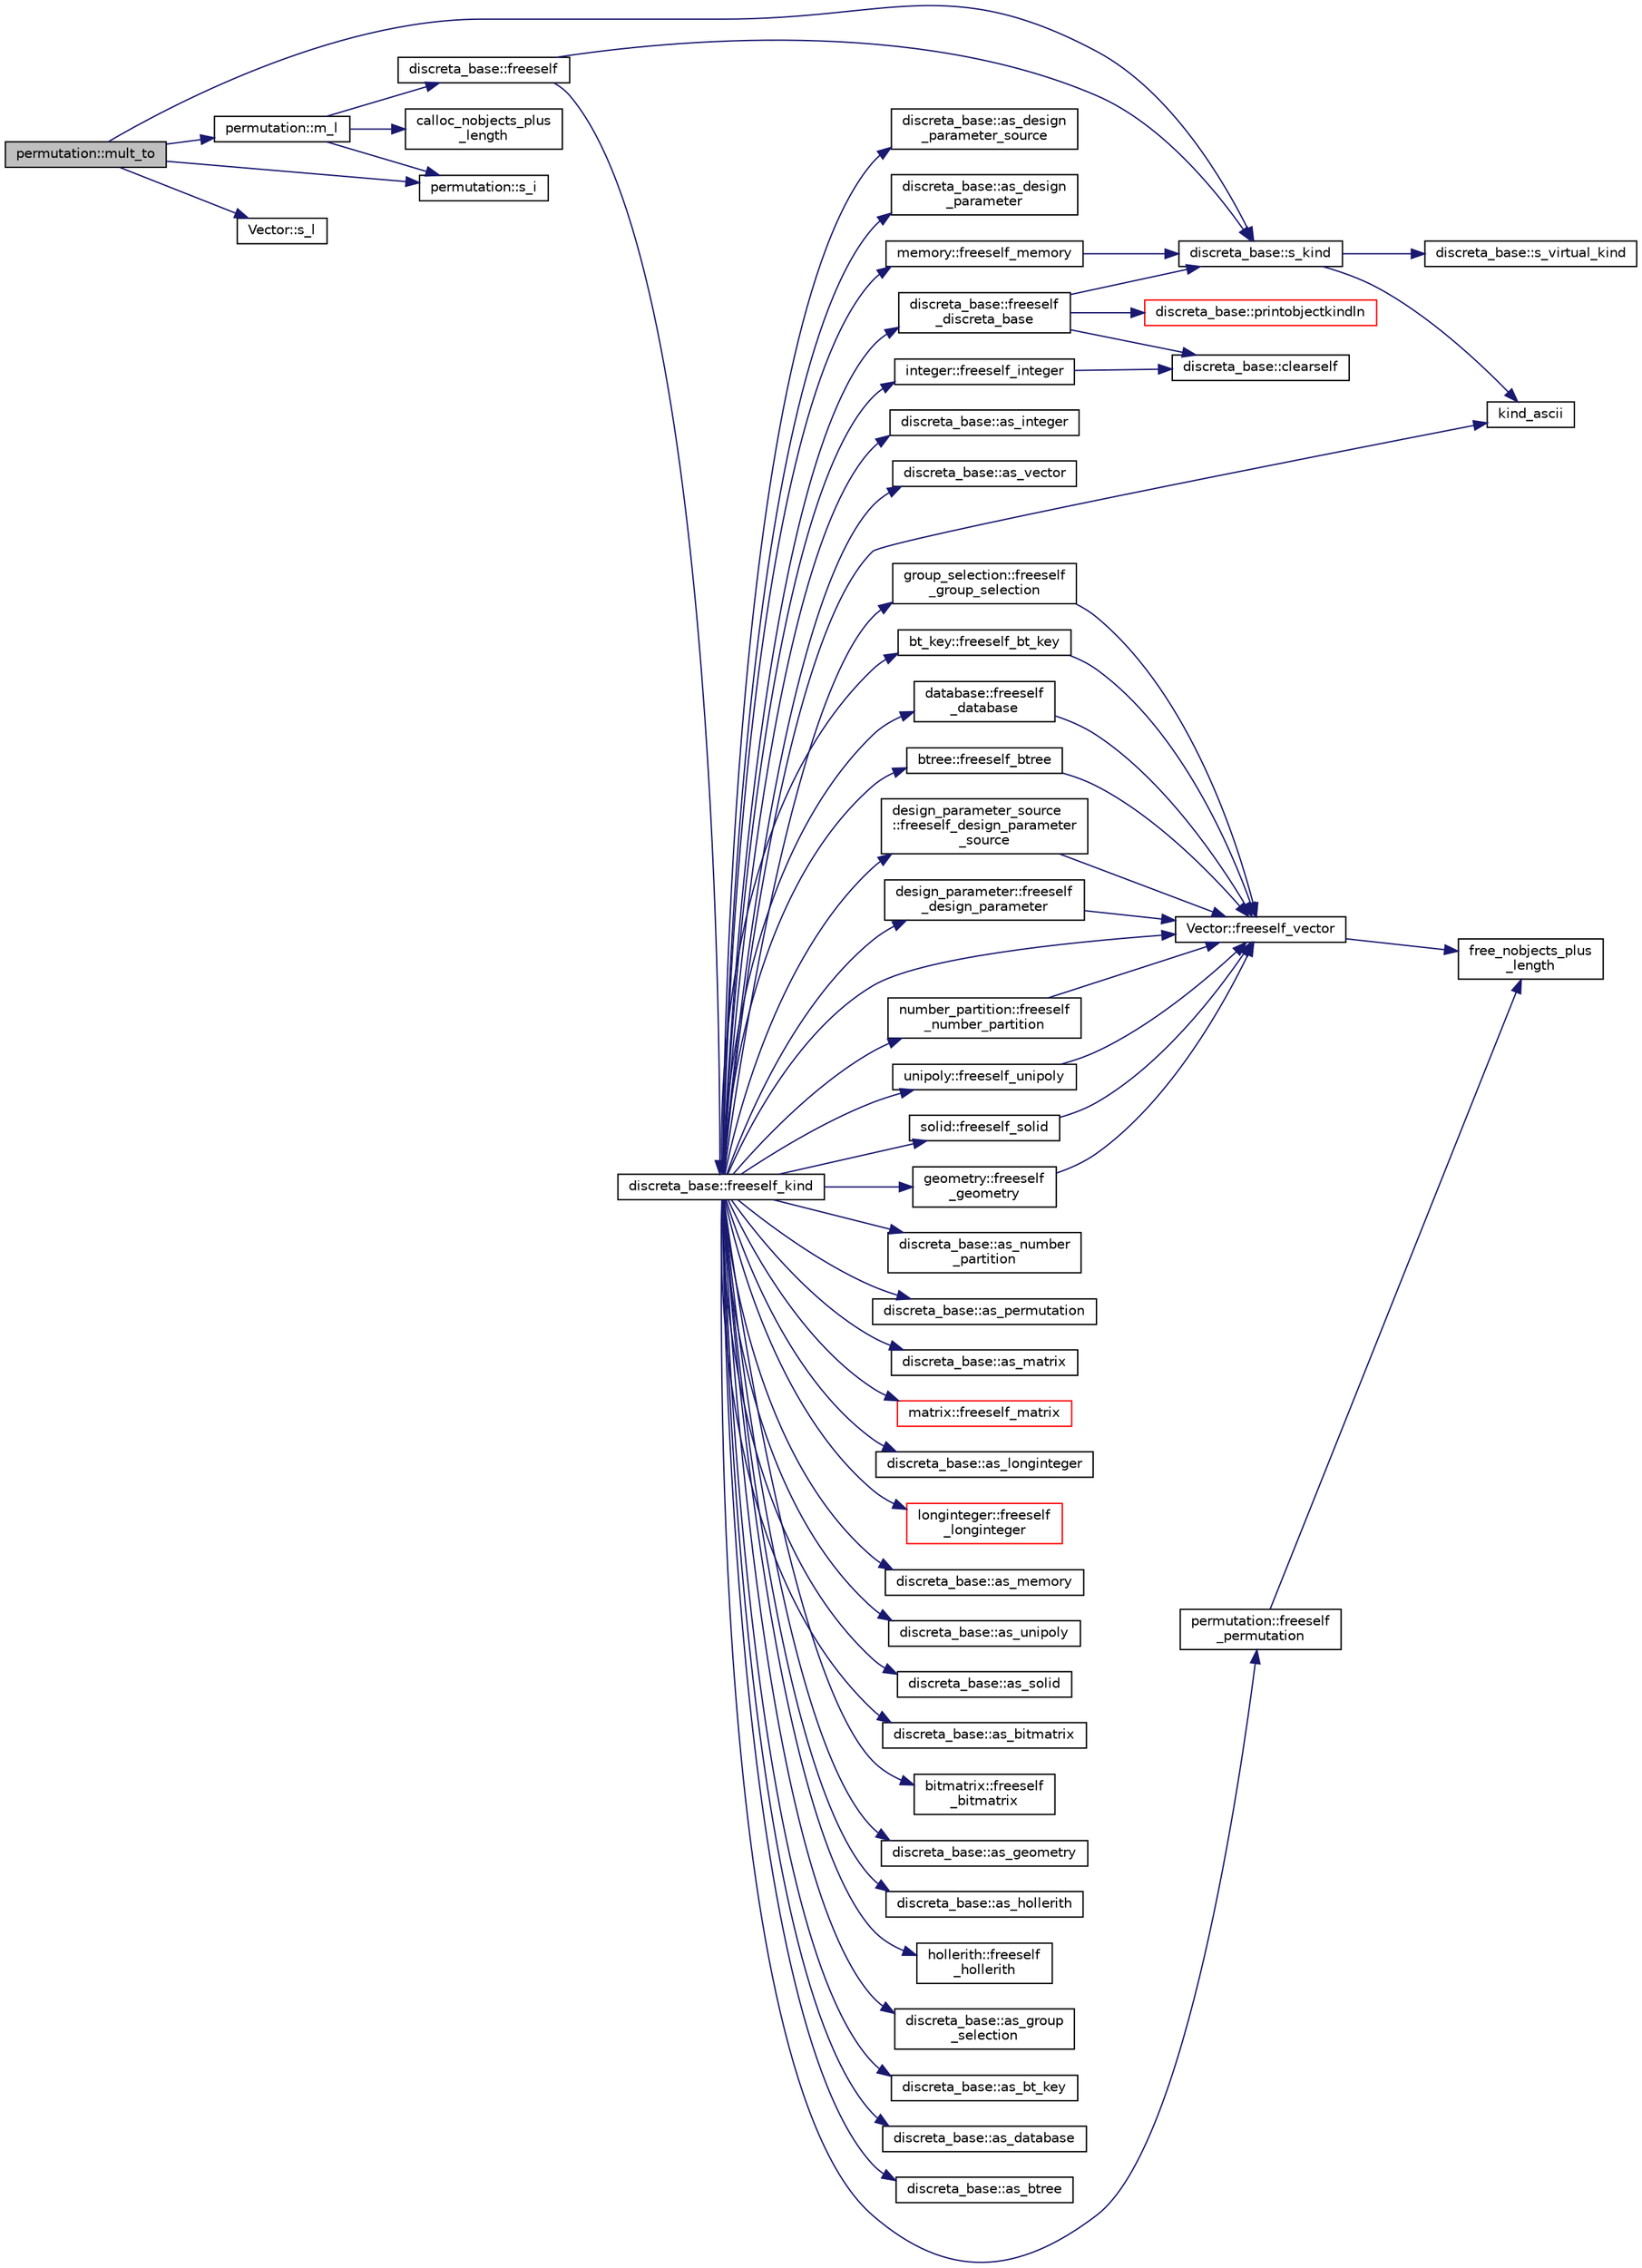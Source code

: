 digraph "permutation::mult_to"
{
  edge [fontname="Helvetica",fontsize="10",labelfontname="Helvetica",labelfontsize="10"];
  node [fontname="Helvetica",fontsize="10",shape=record];
  rankdir="LR";
  Node1694 [label="permutation::mult_to",height=0.2,width=0.4,color="black", fillcolor="grey75", style="filled", fontcolor="black"];
  Node1694 -> Node1695 [color="midnightblue",fontsize="10",style="solid",fontname="Helvetica"];
  Node1695 [label="discreta_base::s_kind",height=0.2,width=0.4,color="black", fillcolor="white", style="filled",URL="$d7/d71/classdiscreta__base.html#a8a830025c74adbbc3362418a7c2ba157"];
  Node1695 -> Node1696 [color="midnightblue",fontsize="10",style="solid",fontname="Helvetica"];
  Node1696 [label="discreta_base::s_virtual_kind",height=0.2,width=0.4,color="black", fillcolor="white", style="filled",URL="$d7/d71/classdiscreta__base.html#a52778a6d6943a468be083d0785d418fb"];
  Node1695 -> Node1697 [color="midnightblue",fontsize="10",style="solid",fontname="Helvetica"];
  Node1697 [label="kind_ascii",height=0.2,width=0.4,color="black", fillcolor="white", style="filled",URL="$d9/d60/discreta_8h.html#ad0ce825a9f29bc6cec27e1b64cfe27bf"];
  Node1694 -> Node1698 [color="midnightblue",fontsize="10",style="solid",fontname="Helvetica"];
  Node1698 [label="Vector::s_l",height=0.2,width=0.4,color="black", fillcolor="white", style="filled",URL="$d5/db2/class_vector.html#ad2dc082288f858d22a528832289e0704"];
  Node1694 -> Node1699 [color="midnightblue",fontsize="10",style="solid",fontname="Helvetica"];
  Node1699 [label="permutation::m_l",height=0.2,width=0.4,color="black", fillcolor="white", style="filled",URL="$d0/d08/classpermutation.html#a9cf73421f89b2c24cf2d08f002752030"];
  Node1699 -> Node1700 [color="midnightblue",fontsize="10",style="solid",fontname="Helvetica"];
  Node1700 [label="discreta_base::freeself",height=0.2,width=0.4,color="black", fillcolor="white", style="filled",URL="$d7/d71/classdiscreta__base.html#a9a3c9501a562293b5667c11b9174d6e5"];
  Node1700 -> Node1701 [color="midnightblue",fontsize="10",style="solid",fontname="Helvetica"];
  Node1701 [label="discreta_base::freeself_kind",height=0.2,width=0.4,color="black", fillcolor="white", style="filled",URL="$d7/d71/classdiscreta__base.html#a63a23ada2165b3838fab719ed458cec8"];
  Node1701 -> Node1702 [color="midnightblue",fontsize="10",style="solid",fontname="Helvetica"];
  Node1702 [label="discreta_base::freeself\l_discreta_base",height=0.2,width=0.4,color="black", fillcolor="white", style="filled",URL="$d7/d71/classdiscreta__base.html#a8b1ec2cee4566034441e066dc2c027db"];
  Node1702 -> Node1695 [color="midnightblue",fontsize="10",style="solid",fontname="Helvetica"];
  Node1702 -> Node1703 [color="midnightblue",fontsize="10",style="solid",fontname="Helvetica"];
  Node1703 [label="discreta_base::printobjectkindln",height=0.2,width=0.4,color="red", fillcolor="white", style="filled",URL="$d7/d71/classdiscreta__base.html#a677ccc8f392ebedde05e453f8cf59559"];
  Node1702 -> Node1705 [color="midnightblue",fontsize="10",style="solid",fontname="Helvetica"];
  Node1705 [label="discreta_base::clearself",height=0.2,width=0.4,color="black", fillcolor="white", style="filled",URL="$d7/d71/classdiscreta__base.html#acc3985eac311491ab6ea3e409cffd3c4"];
  Node1701 -> Node1706 [color="midnightblue",fontsize="10",style="solid",fontname="Helvetica"];
  Node1706 [label="discreta_base::as_integer",height=0.2,width=0.4,color="black", fillcolor="white", style="filled",URL="$d7/d71/classdiscreta__base.html#a00d7691eaf874fd283d942692fe8dd26"];
  Node1701 -> Node1707 [color="midnightblue",fontsize="10",style="solid",fontname="Helvetica"];
  Node1707 [label="integer::freeself_integer",height=0.2,width=0.4,color="black", fillcolor="white", style="filled",URL="$d0/de5/classinteger.html#a02eb557612c9db1820dd75a77151edc0"];
  Node1707 -> Node1705 [color="midnightblue",fontsize="10",style="solid",fontname="Helvetica"];
  Node1701 -> Node1708 [color="midnightblue",fontsize="10",style="solid",fontname="Helvetica"];
  Node1708 [label="discreta_base::as_vector",height=0.2,width=0.4,color="black", fillcolor="white", style="filled",URL="$d7/d71/classdiscreta__base.html#a7bdd6cae39c380b128ee9e17e42cf020"];
  Node1701 -> Node1709 [color="midnightblue",fontsize="10",style="solid",fontname="Helvetica"];
  Node1709 [label="Vector::freeself_vector",height=0.2,width=0.4,color="black", fillcolor="white", style="filled",URL="$d5/db2/class_vector.html#ad55c58937ca8fb342247a2c0fb572d20"];
  Node1709 -> Node1710 [color="midnightblue",fontsize="10",style="solid",fontname="Helvetica"];
  Node1710 [label="free_nobjects_plus\l_length",height=0.2,width=0.4,color="black", fillcolor="white", style="filled",URL="$d9/d60/discreta_8h.html#a9fe9986097b58d1ade2867be95632efb"];
  Node1701 -> Node1711 [color="midnightblue",fontsize="10",style="solid",fontname="Helvetica"];
  Node1711 [label="discreta_base::as_number\l_partition",height=0.2,width=0.4,color="black", fillcolor="white", style="filled",URL="$d7/d71/classdiscreta__base.html#a307aa09de0e925d46697707968ffab00"];
  Node1701 -> Node1712 [color="midnightblue",fontsize="10",style="solid",fontname="Helvetica"];
  Node1712 [label="number_partition::freeself\l_number_partition",height=0.2,width=0.4,color="black", fillcolor="white", style="filled",URL="$df/d50/classnumber__partition.html#aa74111c1c8cd218b654e7b7c1ca42eb5"];
  Node1712 -> Node1709 [color="midnightblue",fontsize="10",style="solid",fontname="Helvetica"];
  Node1701 -> Node1713 [color="midnightblue",fontsize="10",style="solid",fontname="Helvetica"];
  Node1713 [label="discreta_base::as_permutation",height=0.2,width=0.4,color="black", fillcolor="white", style="filled",URL="$d7/d71/classdiscreta__base.html#aa4e72f36a82984239b12ae831e131098"];
  Node1701 -> Node1714 [color="midnightblue",fontsize="10",style="solid",fontname="Helvetica"];
  Node1714 [label="permutation::freeself\l_permutation",height=0.2,width=0.4,color="black", fillcolor="white", style="filled",URL="$d0/d08/classpermutation.html#a1f86343fa765d71c976d79e5ce372c12"];
  Node1714 -> Node1710 [color="midnightblue",fontsize="10",style="solid",fontname="Helvetica"];
  Node1701 -> Node1715 [color="midnightblue",fontsize="10",style="solid",fontname="Helvetica"];
  Node1715 [label="discreta_base::as_matrix",height=0.2,width=0.4,color="black", fillcolor="white", style="filled",URL="$d7/d71/classdiscreta__base.html#ae4d7f56d917a4707b838fbffde6467ff"];
  Node1701 -> Node1716 [color="midnightblue",fontsize="10",style="solid",fontname="Helvetica"];
  Node1716 [label="matrix::freeself_matrix",height=0.2,width=0.4,color="red", fillcolor="white", style="filled",URL="$d1/d8d/classmatrix.html#ab47d61820499f35c15bf82fb6a3b9bd1"];
  Node1701 -> Node1718 [color="midnightblue",fontsize="10",style="solid",fontname="Helvetica"];
  Node1718 [label="discreta_base::as_longinteger",height=0.2,width=0.4,color="black", fillcolor="white", style="filled",URL="$d7/d71/classdiscreta__base.html#a20a094639eb711b10c8694c51937f7cd"];
  Node1701 -> Node1719 [color="midnightblue",fontsize="10",style="solid",fontname="Helvetica"];
  Node1719 [label="longinteger::freeself\l_longinteger",height=0.2,width=0.4,color="red", fillcolor="white", style="filled",URL="$d3/d71/classlonginteger.html#a82006f4b7c6bf897de0387497e16c219"];
  Node1701 -> Node1721 [color="midnightblue",fontsize="10",style="solid",fontname="Helvetica"];
  Node1721 [label="discreta_base::as_memory",height=0.2,width=0.4,color="black", fillcolor="white", style="filled",URL="$d7/d71/classdiscreta__base.html#ad94b2d7dce0cd4fa22db57f6e79c4bd2"];
  Node1701 -> Node1722 [color="midnightblue",fontsize="10",style="solid",fontname="Helvetica"];
  Node1722 [label="memory::freeself_memory",height=0.2,width=0.4,color="black", fillcolor="white", style="filled",URL="$d8/d99/classmemory.html#a19366f9105d79a0e818cc19255d7ef4f"];
  Node1722 -> Node1695 [color="midnightblue",fontsize="10",style="solid",fontname="Helvetica"];
  Node1701 -> Node1723 [color="midnightblue",fontsize="10",style="solid",fontname="Helvetica"];
  Node1723 [label="discreta_base::as_unipoly",height=0.2,width=0.4,color="black", fillcolor="white", style="filled",URL="$d7/d71/classdiscreta__base.html#ad50d8027f039fe5c2478cddb243adc9d"];
  Node1701 -> Node1724 [color="midnightblue",fontsize="10",style="solid",fontname="Helvetica"];
  Node1724 [label="unipoly::freeself_unipoly",height=0.2,width=0.4,color="black", fillcolor="white", style="filled",URL="$d1/d89/classunipoly.html#aad315db6c6adb555a0c63877aab7d27e"];
  Node1724 -> Node1709 [color="midnightblue",fontsize="10",style="solid",fontname="Helvetica"];
  Node1701 -> Node1725 [color="midnightblue",fontsize="10",style="solid",fontname="Helvetica"];
  Node1725 [label="discreta_base::as_solid",height=0.2,width=0.4,color="black", fillcolor="white", style="filled",URL="$d7/d71/classdiscreta__base.html#a1fc5f2b85ec97ab0a69dd64903c970a5"];
  Node1701 -> Node1726 [color="midnightblue",fontsize="10",style="solid",fontname="Helvetica"];
  Node1726 [label="solid::freeself_solid",height=0.2,width=0.4,color="black", fillcolor="white", style="filled",URL="$d8/def/classsolid.html#a84c2f0abd7b24b1cf2ccefa9c99567fe"];
  Node1726 -> Node1709 [color="midnightblue",fontsize="10",style="solid",fontname="Helvetica"];
  Node1701 -> Node1727 [color="midnightblue",fontsize="10",style="solid",fontname="Helvetica"];
  Node1727 [label="discreta_base::as_bitmatrix",height=0.2,width=0.4,color="black", fillcolor="white", style="filled",URL="$d7/d71/classdiscreta__base.html#a071ad54ea8ef6c9d1d15f532e5a76df6"];
  Node1701 -> Node1728 [color="midnightblue",fontsize="10",style="solid",fontname="Helvetica"];
  Node1728 [label="bitmatrix::freeself\l_bitmatrix",height=0.2,width=0.4,color="black", fillcolor="white", style="filled",URL="$de/dc8/classbitmatrix.html#a4b84eed56a244df63819eae6b7ba1eff"];
  Node1701 -> Node1729 [color="midnightblue",fontsize="10",style="solid",fontname="Helvetica"];
  Node1729 [label="discreta_base::as_geometry",height=0.2,width=0.4,color="black", fillcolor="white", style="filled",URL="$d7/d71/classdiscreta__base.html#a38fc7b4cdd830703e9d87354b79bc5c8"];
  Node1701 -> Node1730 [color="midnightblue",fontsize="10",style="solid",fontname="Helvetica"];
  Node1730 [label="geometry::freeself\l_geometry",height=0.2,width=0.4,color="black", fillcolor="white", style="filled",URL="$da/d44/classgeometry.html#a504b1b52d24b4ae00d9fd0b7838b57e6"];
  Node1730 -> Node1709 [color="midnightblue",fontsize="10",style="solid",fontname="Helvetica"];
  Node1701 -> Node1731 [color="midnightblue",fontsize="10",style="solid",fontname="Helvetica"];
  Node1731 [label="discreta_base::as_hollerith",height=0.2,width=0.4,color="black", fillcolor="white", style="filled",URL="$d7/d71/classdiscreta__base.html#a3e66f82711f314710107e2f29e589690"];
  Node1701 -> Node1732 [color="midnightblue",fontsize="10",style="solid",fontname="Helvetica"];
  Node1732 [label="hollerith::freeself\l_hollerith",height=0.2,width=0.4,color="black", fillcolor="white", style="filled",URL="$d8/d99/classhollerith.html#a240d1b30780c9e09323d0b3ad5e2d1f7"];
  Node1701 -> Node1733 [color="midnightblue",fontsize="10",style="solid",fontname="Helvetica"];
  Node1733 [label="discreta_base::as_group\l_selection",height=0.2,width=0.4,color="black", fillcolor="white", style="filled",URL="$d7/d71/classdiscreta__base.html#aae1bac4883c567718bef9fb610abbdc8"];
  Node1701 -> Node1734 [color="midnightblue",fontsize="10",style="solid",fontname="Helvetica"];
  Node1734 [label="group_selection::freeself\l_group_selection",height=0.2,width=0.4,color="black", fillcolor="white", style="filled",URL="$d6/db0/classgroup__selection.html#a778b1a466858bf7f90516eeba1795798"];
  Node1734 -> Node1709 [color="midnightblue",fontsize="10",style="solid",fontname="Helvetica"];
  Node1701 -> Node1735 [color="midnightblue",fontsize="10",style="solid",fontname="Helvetica"];
  Node1735 [label="discreta_base::as_bt_key",height=0.2,width=0.4,color="black", fillcolor="white", style="filled",URL="$d7/d71/classdiscreta__base.html#a2734c6e08dca17cf6588bd5064ec1b9f"];
  Node1701 -> Node1736 [color="midnightblue",fontsize="10",style="solid",fontname="Helvetica"];
  Node1736 [label="bt_key::freeself_bt_key",height=0.2,width=0.4,color="black", fillcolor="white", style="filled",URL="$d1/de5/classbt__key.html#aad1f5a9b943d3ae072f1d09a9bb126c6"];
  Node1736 -> Node1709 [color="midnightblue",fontsize="10",style="solid",fontname="Helvetica"];
  Node1701 -> Node1737 [color="midnightblue",fontsize="10",style="solid",fontname="Helvetica"];
  Node1737 [label="discreta_base::as_database",height=0.2,width=0.4,color="black", fillcolor="white", style="filled",URL="$d7/d71/classdiscreta__base.html#ab055d39d58210a2b03ba3d33703b09a9"];
  Node1701 -> Node1738 [color="midnightblue",fontsize="10",style="solid",fontname="Helvetica"];
  Node1738 [label="database::freeself\l_database",height=0.2,width=0.4,color="black", fillcolor="white", style="filled",URL="$db/d72/classdatabase.html#a4dc263211f9b364e4fa733c8cf53e066"];
  Node1738 -> Node1709 [color="midnightblue",fontsize="10",style="solid",fontname="Helvetica"];
  Node1701 -> Node1739 [color="midnightblue",fontsize="10",style="solid",fontname="Helvetica"];
  Node1739 [label="discreta_base::as_btree",height=0.2,width=0.4,color="black", fillcolor="white", style="filled",URL="$d7/d71/classdiscreta__base.html#a78e76674cef2ec113c17989c11288778"];
  Node1701 -> Node1740 [color="midnightblue",fontsize="10",style="solid",fontname="Helvetica"];
  Node1740 [label="btree::freeself_btree",height=0.2,width=0.4,color="black", fillcolor="white", style="filled",URL="$dd/db0/classbtree.html#af866a69c5f887781efdcd491d71f2c28"];
  Node1740 -> Node1709 [color="midnightblue",fontsize="10",style="solid",fontname="Helvetica"];
  Node1701 -> Node1741 [color="midnightblue",fontsize="10",style="solid",fontname="Helvetica"];
  Node1741 [label="discreta_base::as_design\l_parameter_source",height=0.2,width=0.4,color="black", fillcolor="white", style="filled",URL="$d7/d71/classdiscreta__base.html#a59cbf837c6582ded5bc586265d13d81a"];
  Node1701 -> Node1742 [color="midnightblue",fontsize="10",style="solid",fontname="Helvetica"];
  Node1742 [label="design_parameter_source\l::freeself_design_parameter\l_source",height=0.2,width=0.4,color="black", fillcolor="white", style="filled",URL="$df/d4b/classdesign__parameter__source.html#a61e751fbde5330ede70525d4953bbc79"];
  Node1742 -> Node1709 [color="midnightblue",fontsize="10",style="solid",fontname="Helvetica"];
  Node1701 -> Node1743 [color="midnightblue",fontsize="10",style="solid",fontname="Helvetica"];
  Node1743 [label="discreta_base::as_design\l_parameter",height=0.2,width=0.4,color="black", fillcolor="white", style="filled",URL="$d7/d71/classdiscreta__base.html#aab24ff38ea1c5471ab3de42e014d0f2a"];
  Node1701 -> Node1744 [color="midnightblue",fontsize="10",style="solid",fontname="Helvetica"];
  Node1744 [label="design_parameter::freeself\l_design_parameter",height=0.2,width=0.4,color="black", fillcolor="white", style="filled",URL="$da/d94/classdesign__parameter.html#a0e7274960527530080b673a9d9e53fed"];
  Node1744 -> Node1709 [color="midnightblue",fontsize="10",style="solid",fontname="Helvetica"];
  Node1701 -> Node1697 [color="midnightblue",fontsize="10",style="solid",fontname="Helvetica"];
  Node1700 -> Node1695 [color="midnightblue",fontsize="10",style="solid",fontname="Helvetica"];
  Node1699 -> Node1745 [color="midnightblue",fontsize="10",style="solid",fontname="Helvetica"];
  Node1745 [label="calloc_nobjects_plus\l_length",height=0.2,width=0.4,color="black", fillcolor="white", style="filled",URL="$d9/d60/discreta_8h.html#a71599d54c8c17dfa065a363f5cdd0aa4"];
  Node1699 -> Node1746 [color="midnightblue",fontsize="10",style="solid",fontname="Helvetica"];
  Node1746 [label="permutation::s_i",height=0.2,width=0.4,color="black", fillcolor="white", style="filled",URL="$d0/d08/classpermutation.html#ab8c74af5111dbf8808da04214b918873"];
  Node1694 -> Node1746 [color="midnightblue",fontsize="10",style="solid",fontname="Helvetica"];
}

